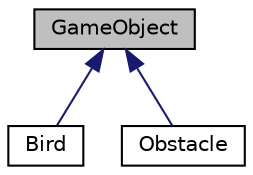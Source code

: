 digraph "GameObject"
{
 // LATEX_PDF_SIZE
  edge [fontname="Helvetica",fontsize="10",labelfontname="Helvetica",labelfontsize="10"];
  node [fontname="Helvetica",fontsize="10",shape=record];
  Node1 [label="GameObject",height=0.2,width=0.4,color="black", fillcolor="grey75", style="filled", fontcolor="black",tooltip=" "];
  Node1 -> Node2 [dir="back",color="midnightblue",fontsize="10",style="solid"];
  Node2 [label="Bird",height=0.2,width=0.4,color="black", fillcolor="white", style="filled",URL="$classBird.html",tooltip=" "];
  Node1 -> Node3 [dir="back",color="midnightblue",fontsize="10",style="solid"];
  Node3 [label="Obstacle",height=0.2,width=0.4,color="black", fillcolor="white", style="filled",URL="$classObstacle.html",tooltip=" "];
}
